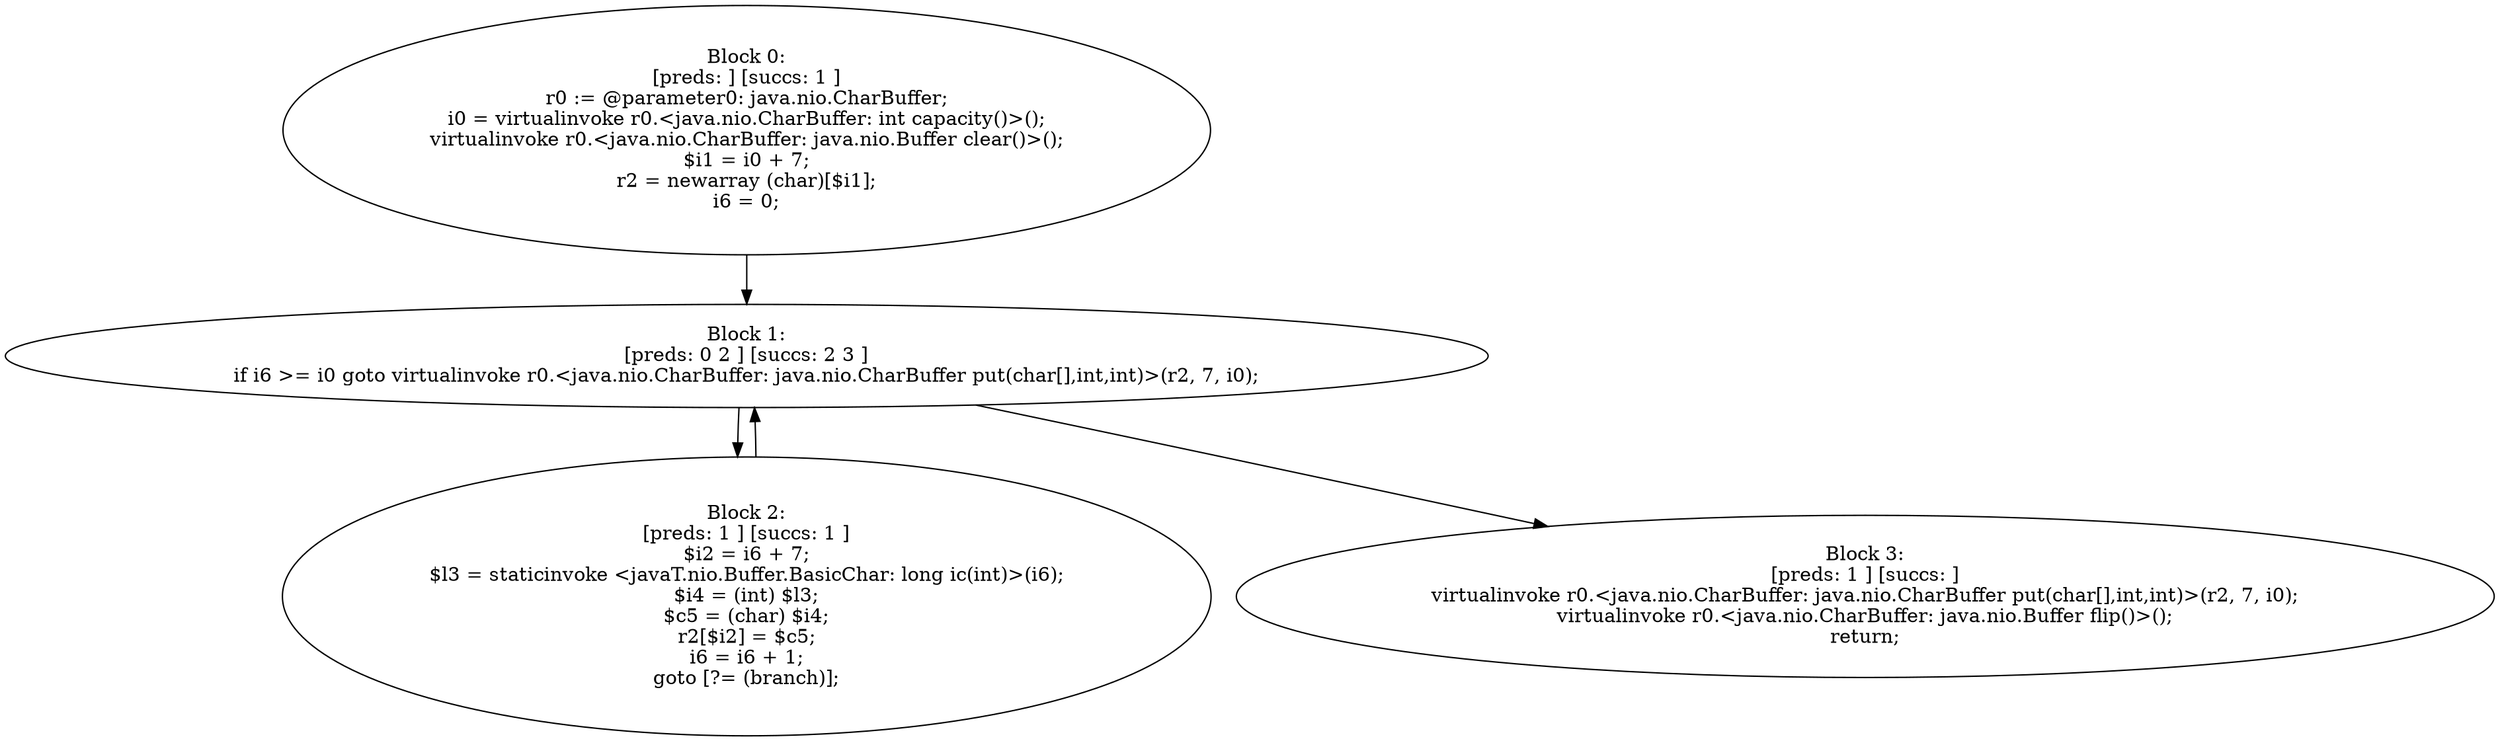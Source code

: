 digraph "unitGraph" {
    "Block 0:
[preds: ] [succs: 1 ]
r0 := @parameter0: java.nio.CharBuffer;
i0 = virtualinvoke r0.<java.nio.CharBuffer: int capacity()>();
virtualinvoke r0.<java.nio.CharBuffer: java.nio.Buffer clear()>();
$i1 = i0 + 7;
r2 = newarray (char)[$i1];
i6 = 0;
"
    "Block 1:
[preds: 0 2 ] [succs: 2 3 ]
if i6 >= i0 goto virtualinvoke r0.<java.nio.CharBuffer: java.nio.CharBuffer put(char[],int,int)>(r2, 7, i0);
"
    "Block 2:
[preds: 1 ] [succs: 1 ]
$i2 = i6 + 7;
$l3 = staticinvoke <javaT.nio.Buffer.BasicChar: long ic(int)>(i6);
$i4 = (int) $l3;
$c5 = (char) $i4;
r2[$i2] = $c5;
i6 = i6 + 1;
goto [?= (branch)];
"
    "Block 3:
[preds: 1 ] [succs: ]
virtualinvoke r0.<java.nio.CharBuffer: java.nio.CharBuffer put(char[],int,int)>(r2, 7, i0);
virtualinvoke r0.<java.nio.CharBuffer: java.nio.Buffer flip()>();
return;
"
    "Block 0:
[preds: ] [succs: 1 ]
r0 := @parameter0: java.nio.CharBuffer;
i0 = virtualinvoke r0.<java.nio.CharBuffer: int capacity()>();
virtualinvoke r0.<java.nio.CharBuffer: java.nio.Buffer clear()>();
$i1 = i0 + 7;
r2 = newarray (char)[$i1];
i6 = 0;
"->"Block 1:
[preds: 0 2 ] [succs: 2 3 ]
if i6 >= i0 goto virtualinvoke r0.<java.nio.CharBuffer: java.nio.CharBuffer put(char[],int,int)>(r2, 7, i0);
";
    "Block 1:
[preds: 0 2 ] [succs: 2 3 ]
if i6 >= i0 goto virtualinvoke r0.<java.nio.CharBuffer: java.nio.CharBuffer put(char[],int,int)>(r2, 7, i0);
"->"Block 2:
[preds: 1 ] [succs: 1 ]
$i2 = i6 + 7;
$l3 = staticinvoke <javaT.nio.Buffer.BasicChar: long ic(int)>(i6);
$i4 = (int) $l3;
$c5 = (char) $i4;
r2[$i2] = $c5;
i6 = i6 + 1;
goto [?= (branch)];
";
    "Block 1:
[preds: 0 2 ] [succs: 2 3 ]
if i6 >= i0 goto virtualinvoke r0.<java.nio.CharBuffer: java.nio.CharBuffer put(char[],int,int)>(r2, 7, i0);
"->"Block 3:
[preds: 1 ] [succs: ]
virtualinvoke r0.<java.nio.CharBuffer: java.nio.CharBuffer put(char[],int,int)>(r2, 7, i0);
virtualinvoke r0.<java.nio.CharBuffer: java.nio.Buffer flip()>();
return;
";
    "Block 2:
[preds: 1 ] [succs: 1 ]
$i2 = i6 + 7;
$l3 = staticinvoke <javaT.nio.Buffer.BasicChar: long ic(int)>(i6);
$i4 = (int) $l3;
$c5 = (char) $i4;
r2[$i2] = $c5;
i6 = i6 + 1;
goto [?= (branch)];
"->"Block 1:
[preds: 0 2 ] [succs: 2 3 ]
if i6 >= i0 goto virtualinvoke r0.<java.nio.CharBuffer: java.nio.CharBuffer put(char[],int,int)>(r2, 7, i0);
";
}
